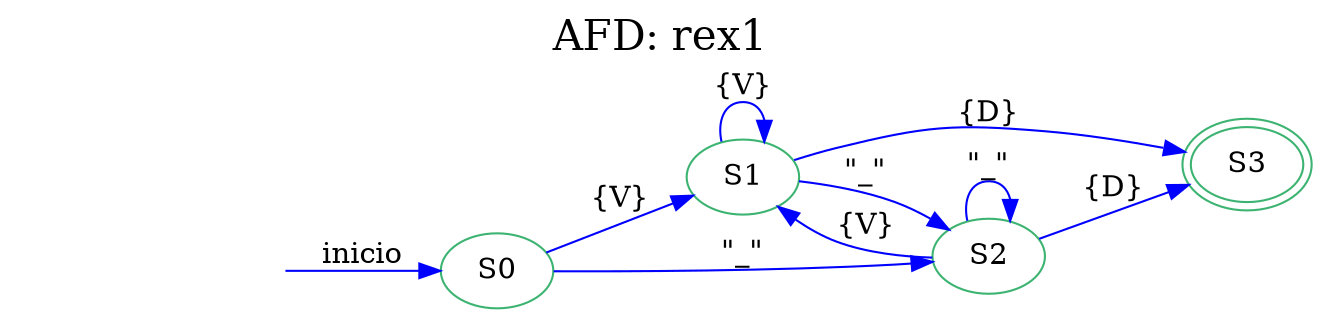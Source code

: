 digraph AFD { 
graph [label="AFD: rex1", labelloc=t, fontsize=20];
rankdir=LR;
edge [color=blue];
node [color = mediumseagreen];
"S0"[ label=S0 ]
"S1"[ label=S1 ]
"S2"[ label=S2 ]
"S3"[ label=S3 ]
"S3"[peripheries=2]secret_node [style=invis]; 
 secret_node->"S0"[label = "inicio"]; 
"S0"->"S1"[label="{V}" ];
"S0"->"S2"[label="\"_\"" ];
"S1"->"S1"[label="{V}" ];
"S1"->"S2"[label="\"_\"" ];
"S1"->"S3"[label="{D}" ];
"S2"->"S1"[label="{V}" ];
"S2"->"S2"[label="\"_\"" ];
"S2"->"S3"[label="{D}" ];

}